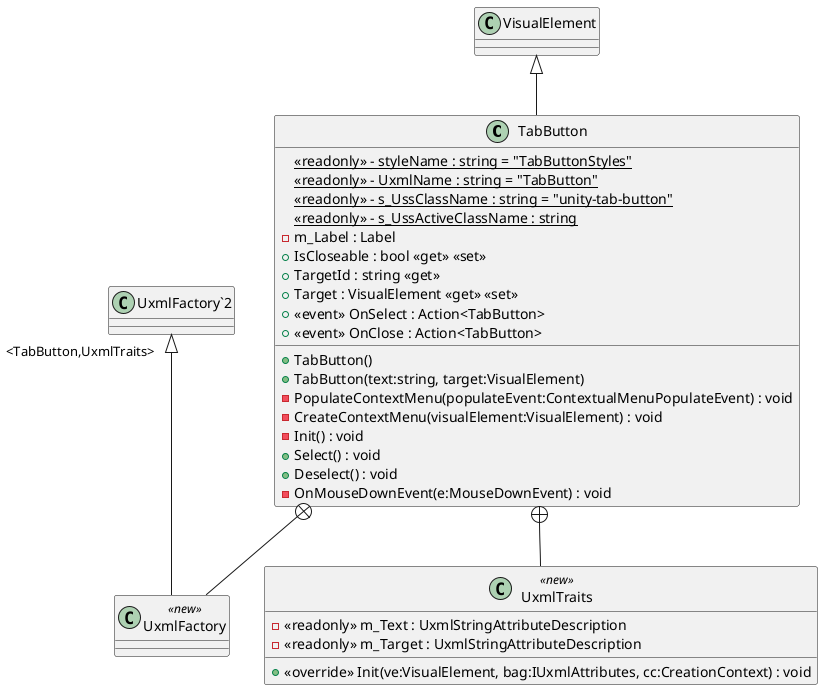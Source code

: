 @startuml
class TabButton {
    {static} <<readonly>> - styleName : string = "TabButtonStyles"
    {static} <<readonly>> - UxmlName : string = "TabButton"
    {static} <<readonly>> - s_UssClassName : string = "unity-tab-button"
    {static} <<readonly>> - s_UssActiveClassName : string
    - m_Label : Label
    + IsCloseable : bool <<get>> <<set>>
    + TargetId : string <<get>>
    + Target : VisualElement <<get>> <<set>>
    +  <<event>> OnSelect : Action<TabButton> 
    +  <<event>> OnClose : Action<TabButton> 
    + TabButton()
    + TabButton(text:string, target:VisualElement)
    - PopulateContextMenu(populateEvent:ContextualMenuPopulateEvent) : void
    - CreateContextMenu(visualElement:VisualElement) : void
    - Init() : void
    + Select() : void
    + Deselect() : void
    - OnMouseDownEvent(e:MouseDownEvent) : void
}
class UxmlFactory <<new>> {
}
class UxmlTraits <<new>> {
    - <<readonly>> m_Text : UxmlStringAttributeDescription
    - <<readonly>> m_Target : UxmlStringAttributeDescription
    + <<override>> Init(ve:VisualElement, bag:IUxmlAttributes, cc:CreationContext) : void
}
VisualElement <|-- TabButton
TabButton +-- UxmlFactory
"UxmlFactory`2" "<TabButton,UxmlTraits>" <|-- UxmlFactory
TabButton +-- UxmlTraits
@enduml
